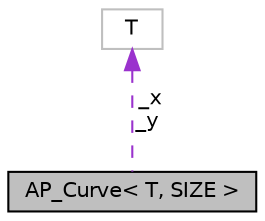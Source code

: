 digraph "AP_Curve&lt; T, SIZE &gt;"
{
 // INTERACTIVE_SVG=YES
  edge [fontname="Helvetica",fontsize="10",labelfontname="Helvetica",labelfontsize="10"];
  node [fontname="Helvetica",fontsize="10",shape=record];
  Node1 [label="AP_Curve\< T, SIZE \>",height=0.2,width=0.4,color="black", fillcolor="grey75", style="filled", fontcolor="black"];
  Node2 -> Node1 [dir="back",color="darkorchid3",fontsize="10",style="dashed",label=" _x\n_y" ,fontname="Helvetica"];
  Node2 [label="T",height=0.2,width=0.4,color="grey75", fillcolor="white", style="filled"];
}
